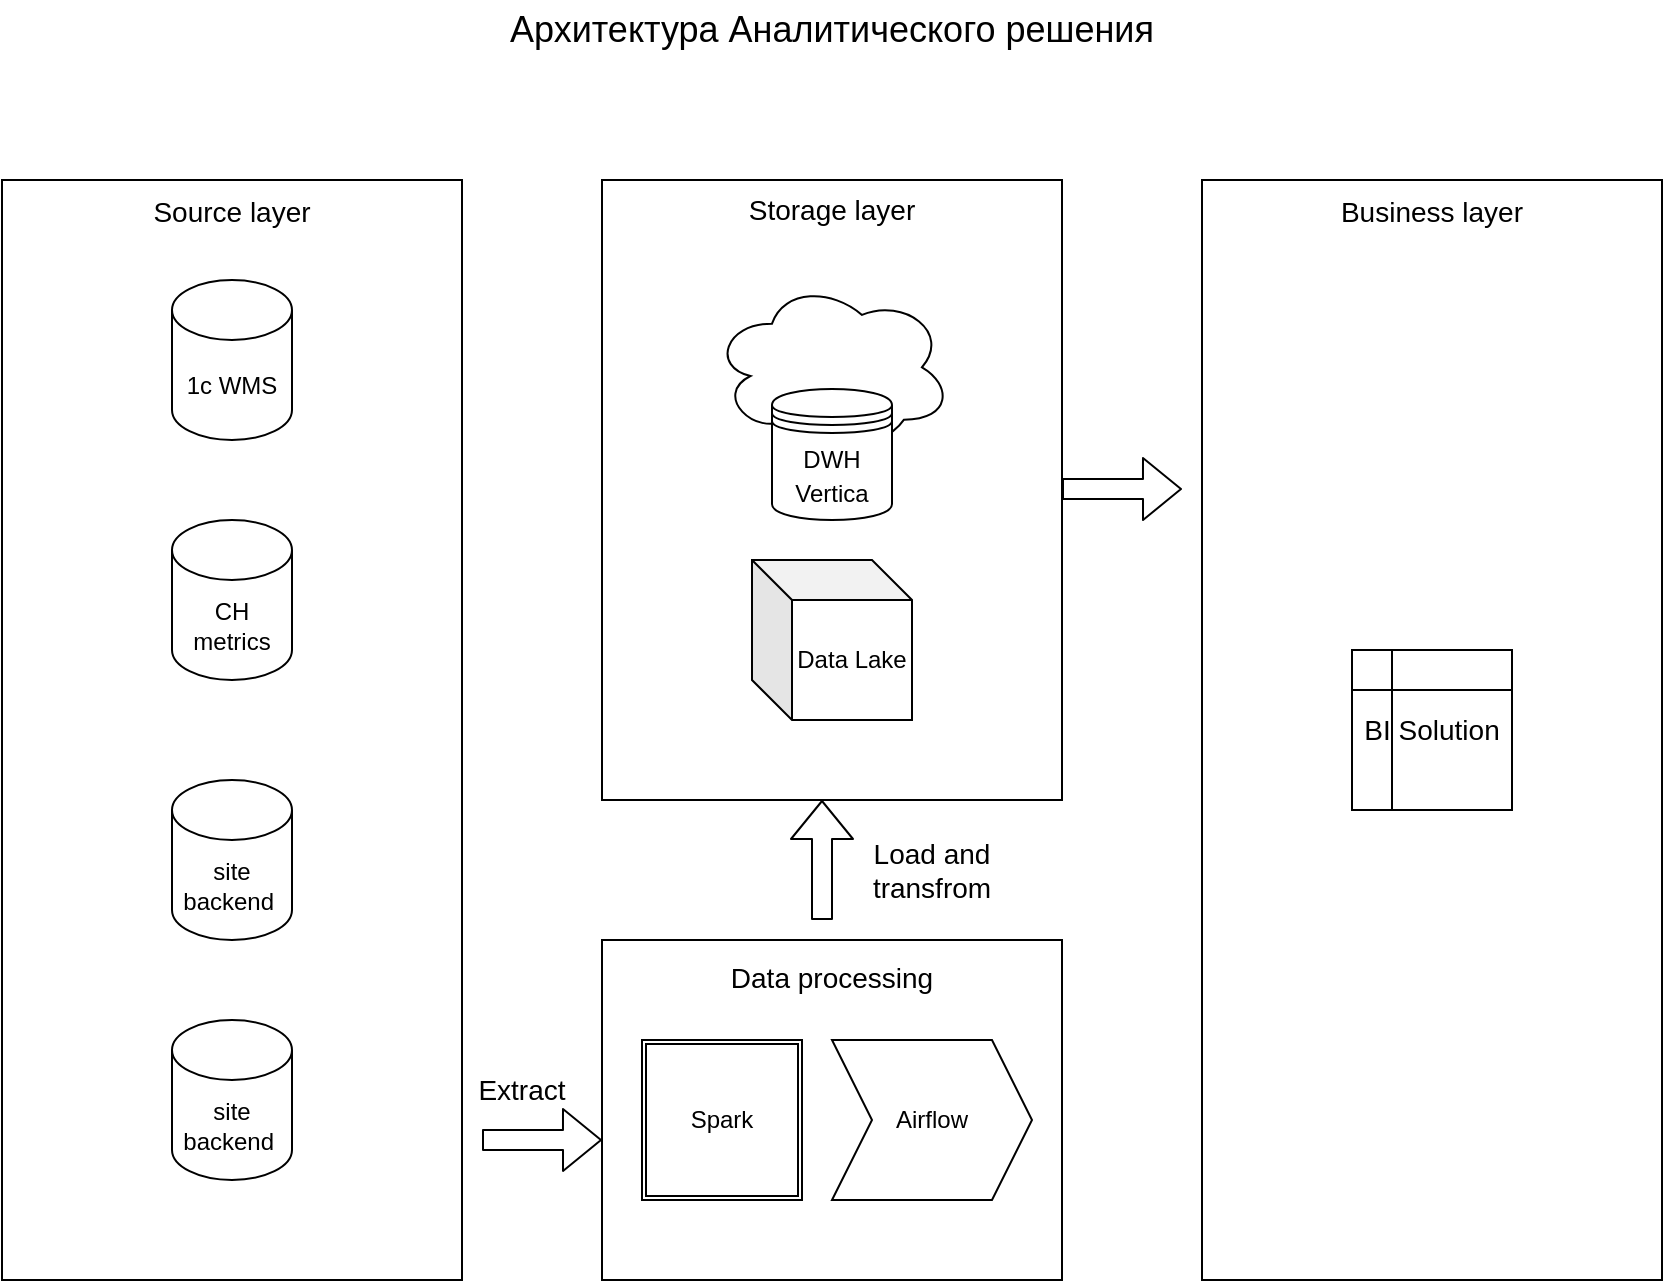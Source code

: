 <mxfile>
    <diagram id="bU5f6vWJfylpR5oHXAnm" name="Страница 1">
        <mxGraphModel dx="1130" dy="787" grid="1" gridSize="10" guides="1" tooltips="1" connect="1" arrows="1" fold="1" page="1" pageScale="1" pageWidth="850" pageHeight="1100" math="0" shadow="0">
            <root>
                <mxCell id="0"/>
                <mxCell id="1" parent="0"/>
                <mxCell id="7" value="&lt;font style=&quot;font-size: 18px;&quot;&gt;Архитектура Аналитического решения&lt;/font&gt;" style="text;html=1;strokeColor=none;fillColor=none;align=center;verticalAlign=middle;whiteSpace=wrap;rounded=0;" vertex="1" parent="1">
                    <mxGeometry x="230" width="390" height="30" as="geometry"/>
                </mxCell>
                <mxCell id="12" value="" style="group" vertex="1" connectable="0" parent="1">
                    <mxGeometry x="10" y="90" width="230" height="550" as="geometry"/>
                </mxCell>
                <mxCell id="9" value="" style="rounded=0;whiteSpace=wrap;html=1;fontSize=18;" vertex="1" parent="12">
                    <mxGeometry width="230" height="550" as="geometry"/>
                </mxCell>
                <mxCell id="2" value="1c WMS" style="shape=cylinder3;whiteSpace=wrap;html=1;boundedLbl=1;backgroundOutline=1;size=15;" vertex="1" parent="12">
                    <mxGeometry x="85" y="50" width="60" height="80" as="geometry"/>
                </mxCell>
                <mxCell id="3" value="CH metrics" style="shape=cylinder3;whiteSpace=wrap;html=1;boundedLbl=1;backgroundOutline=1;size=15;" vertex="1" parent="12">
                    <mxGeometry x="85" y="170" width="60" height="80" as="geometry"/>
                </mxCell>
                <mxCell id="4" value="site backend&amp;nbsp;" style="shape=cylinder3;whiteSpace=wrap;html=1;boundedLbl=1;backgroundOutline=1;size=15;" vertex="1" parent="12">
                    <mxGeometry x="85" y="300" width="60" height="80" as="geometry"/>
                </mxCell>
                <mxCell id="5" value="site backend&amp;nbsp;" style="shape=cylinder3;whiteSpace=wrap;html=1;boundedLbl=1;backgroundOutline=1;size=15;" vertex="1" parent="12">
                    <mxGeometry x="85" y="420" width="60" height="80" as="geometry"/>
                </mxCell>
                <mxCell id="10" value="&lt;font style=&quot;font-size: 14px;&quot;&gt;Source layer&lt;/font&gt;" style="text;html=1;strokeColor=none;fillColor=none;align=center;verticalAlign=middle;whiteSpace=wrap;rounded=0;fontSize=18;" vertex="1" parent="12">
                    <mxGeometry x="60" width="110" height="30" as="geometry"/>
                </mxCell>
                <mxCell id="20" value="" style="group" vertex="1" connectable="0" parent="1">
                    <mxGeometry x="610" y="90" width="230" height="550" as="geometry"/>
                </mxCell>
                <mxCell id="21" value="" style="rounded=0;whiteSpace=wrap;html=1;fontSize=18;" vertex="1" parent="20">
                    <mxGeometry width="230" height="550" as="geometry"/>
                </mxCell>
                <mxCell id="26" value="&lt;font style=&quot;font-size: 14px;&quot;&gt;Business layer&lt;/font&gt;" style="text;html=1;strokeColor=none;fillColor=none;align=center;verticalAlign=middle;whiteSpace=wrap;rounded=0;fontSize=18;" vertex="1" parent="20">
                    <mxGeometry x="60" width="110" height="30" as="geometry"/>
                </mxCell>
                <mxCell id="63" value="BI Solution" style="shape=internalStorage;whiteSpace=wrap;html=1;backgroundOutline=1;fontSize=14;" vertex="1" parent="20">
                    <mxGeometry x="75" y="235" width="80" height="80" as="geometry"/>
                </mxCell>
                <mxCell id="13" value="" style="group" vertex="1" connectable="0" parent="1">
                    <mxGeometry x="310" y="90" width="230" height="310" as="geometry"/>
                </mxCell>
                <mxCell id="14" value="" style="rounded=0;whiteSpace=wrap;html=1;fontSize=18;" vertex="1" parent="13">
                    <mxGeometry width="230" height="310" as="geometry"/>
                </mxCell>
                <mxCell id="19" value="&lt;span style=&quot;font-size: 14px;&quot;&gt;Storage layer&lt;/span&gt;" style="text;html=1;strokeColor=none;fillColor=none;align=center;verticalAlign=middle;whiteSpace=wrap;rounded=0;fontSize=18;" vertex="1" parent="13">
                    <mxGeometry x="60" y="5.64" width="110" height="16.909" as="geometry"/>
                </mxCell>
                <mxCell id="35" value="Data Lake" style="shape=cube;whiteSpace=wrap;html=1;boundedLbl=1;backgroundOutline=1;darkOpacity=0.05;darkOpacity2=0.1;fontSize=12;" vertex="1" parent="13">
                    <mxGeometry x="75" y="190" width="80" height="80" as="geometry"/>
                </mxCell>
                <mxCell id="32" value="" style="group" vertex="1" connectable="0" parent="13">
                    <mxGeometry x="55" y="50" width="120" height="120" as="geometry"/>
                </mxCell>
                <mxCell id="30" value="" style="ellipse;shape=cloud;whiteSpace=wrap;html=1;fontSize=14;" vertex="1" parent="32">
                    <mxGeometry width="120" height="87.273" as="geometry"/>
                </mxCell>
                <mxCell id="31" value="&lt;font style=&quot;font-size: 12px;&quot;&gt;DWH Vertica&lt;/font&gt;" style="shape=datastore;whiteSpace=wrap;html=1;fontSize=14;" vertex="1" parent="32">
                    <mxGeometry x="30" y="54.545" width="60" height="65.455" as="geometry"/>
                </mxCell>
                <mxCell id="39" value="" style="group" vertex="1" connectable="0" parent="1">
                    <mxGeometry x="310" y="470" width="230" height="170" as="geometry"/>
                </mxCell>
                <mxCell id="40" value="" style="rounded=0;whiteSpace=wrap;html=1;fontSize=18;" vertex="1" parent="39">
                    <mxGeometry width="230" height="170" as="geometry"/>
                </mxCell>
                <mxCell id="53" value="&lt;span style=&quot;font-size: 14px;&quot;&gt;Data processing&lt;/span&gt;" style="text;html=1;strokeColor=none;fillColor=none;align=center;verticalAlign=middle;whiteSpace=wrap;rounded=0;fontSize=18;" vertex="1" parent="39">
                    <mxGeometry x="60" y="10" width="110" height="16.909" as="geometry"/>
                </mxCell>
                <mxCell id="56" value="Spark" style="shape=ext;double=1;whiteSpace=wrap;html=1;aspect=fixed;fontSize=12;" vertex="1" parent="39">
                    <mxGeometry x="20" y="50" width="80" height="80" as="geometry"/>
                </mxCell>
                <mxCell id="57" value="Airflow" style="shape=step;perimeter=stepPerimeter;whiteSpace=wrap;html=1;fixedSize=1;fontSize=12;" vertex="1" parent="39">
                    <mxGeometry x="115" y="50" width="100" height="80" as="geometry"/>
                </mxCell>
                <mxCell id="58" value="" style="shape=flexArrow;endArrow=classic;html=1;fontSize=12;" edge="1" parent="1">
                    <mxGeometry width="50" height="50" relative="1" as="geometry">
                        <mxPoint x="420" y="460" as="sourcePoint"/>
                        <mxPoint x="420" y="400" as="targetPoint"/>
                        <Array as="points"/>
                    </mxGeometry>
                </mxCell>
                <mxCell id="60" value="&lt;span style=&quot;font-size: 14px;&quot;&gt;Load and transfrom&lt;/span&gt;" style="text;html=1;strokeColor=none;fillColor=none;align=center;verticalAlign=middle;whiteSpace=wrap;rounded=0;fontSize=12;" vertex="1" parent="1">
                    <mxGeometry x="430" y="420" width="90" height="30" as="geometry"/>
                </mxCell>
                <mxCell id="61" value="" style="shape=flexArrow;endArrow=classic;html=1;fontSize=14;entryX=0;entryY=0.588;entryDx=0;entryDy=0;entryPerimeter=0;" edge="1" parent="1" target="40">
                    <mxGeometry width="50" height="50" relative="1" as="geometry">
                        <mxPoint x="250" y="570" as="sourcePoint"/>
                        <mxPoint x="290" y="520" as="targetPoint"/>
                    </mxGeometry>
                </mxCell>
                <mxCell id="62" value="&lt;font style=&quot;font-size: 14px;&quot;&gt;Extract&lt;/font&gt;" style="text;html=1;strokeColor=none;fillColor=none;align=center;verticalAlign=middle;whiteSpace=wrap;rounded=0;fontSize=12;" vertex="1" parent="1">
                    <mxGeometry x="240" y="530" width="60" height="30" as="geometry"/>
                </mxCell>
                <mxCell id="64" value="" style="shape=flexArrow;endArrow=classic;html=1;fontSize=14;entryX=0;entryY=0.588;entryDx=0;entryDy=0;entryPerimeter=0;" edge="1" parent="1">
                    <mxGeometry width="50" height="50" relative="1" as="geometry">
                        <mxPoint x="540" y="244.54" as="sourcePoint"/>
                        <mxPoint x="600" y="244.5" as="targetPoint"/>
                    </mxGeometry>
                </mxCell>
            </root>
        </mxGraphModel>
    </diagram>
</mxfile>